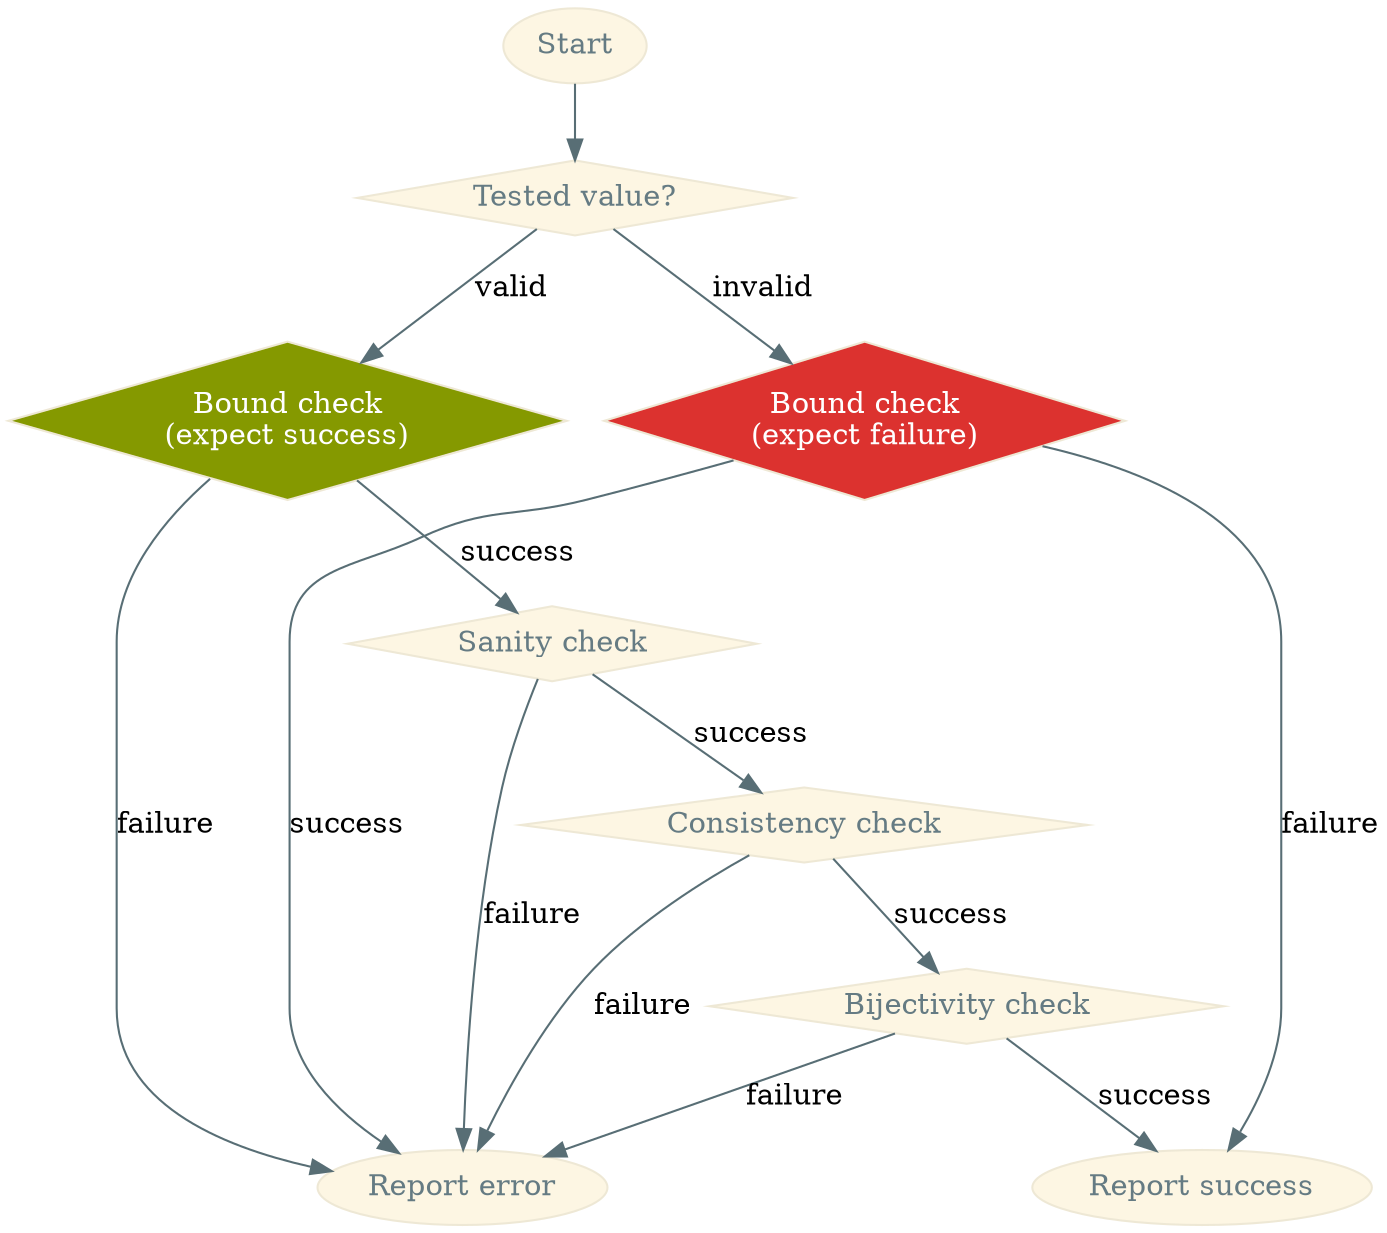 /**
 * fixedPoint test flow diagram with solarized light colorscheme
 *
 * <mattijs.korpershoek@gmail.com>
 */

/*
 * Solarized colorscheme:
 * $base03:    #002b36;
 * $base02:    #073642;
 * $base01:    #586e75;
 * $base00:    #657b83;
 * $base0:     #839496;
 * $base1:     #93a1a1;
 * $base2:     #eee8d5;
 * $base3:     #fdf6e3;
 * $yellow:    #b58900;
 * $orange:    #cb4b16;
 * $red:       #dc322f;
 * $magenta:   #d33682;
 * $violet:    #6c71c4;
 * $blue:      #268bd2;
 * $cyan:      #2aa198;
 * $green:     #859900;
 * */
digraph hierarchy
{
  size="15,15"
    node[shape=record,style=filled,fillcolor="#fdf6e3", fontcolor="#657b83", color="#eee8d5"]
    edge[dir=forward, arrowtail=open, color="#586e75"]

// states
start [shape=ellipse, label="Start"];
error [shape=ellipse, label="Report error"];
success [shape=ellipse, label="Report success"];


// test phases
validity [shape=diamond, label="Tested value?"];
Bound [shape=diamond, label="Bound check\n(expect success)", fillcolor="#859900", fontcolor="#ffffff"];
BoundError [shape=diamond, label="Bound check\n(expect failure)", fillcolor="#dc322f", fontcolor="#ffffff"];
Sanity [shape=diamond, label="Sanity check"];
Consistency [shape=diamond, label="Consistency check"];
Bijectivity [shape=diamond, label="Bijectivity check"];


// valid/invalid value paths:
start -> validity;
validity -> Bound [label="valid"];
validity -> BoundError [label="invalid"];

// valid path
Bound -> Sanity [label="success"];
Sanity -> Consistency [label="success"];
Consistency -> Bijectivity [label="success"];
Bijectivity -> success [label="success"];
BoundError -> success [label="failure"];


//invalid path
Bound -> error [label="failure"];
Sanity -> error [label="failure"];
Consistency -> error [label="failure"];
Bijectivity -> error [label="failure"];

BoundError -> error [label="success"];

{ rank=same; Bound; BoundError }
{ rank=same; success; error }

}
